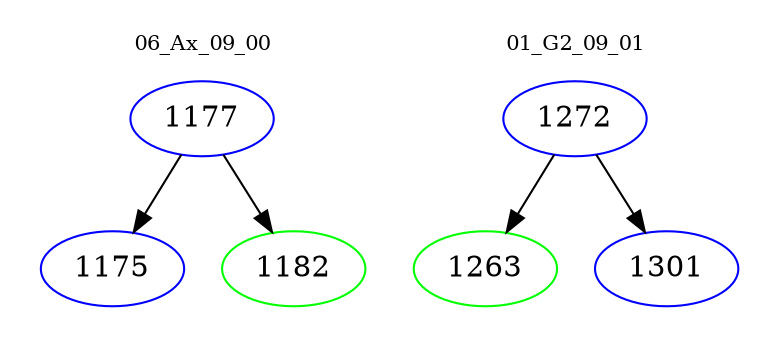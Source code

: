 digraph{
subgraph cluster_0 {
color = white
label = "06_Ax_09_00";
fontsize=10;
T0_1177 [label="1177", color="blue"]
T0_1177 -> T0_1175 [color="black"]
T0_1175 [label="1175", color="blue"]
T0_1177 -> T0_1182 [color="black"]
T0_1182 [label="1182", color="green"]
}
subgraph cluster_1 {
color = white
label = "01_G2_09_01";
fontsize=10;
T1_1272 [label="1272", color="blue"]
T1_1272 -> T1_1263 [color="black"]
T1_1263 [label="1263", color="green"]
T1_1272 -> T1_1301 [color="black"]
T1_1301 [label="1301", color="blue"]
}
}
